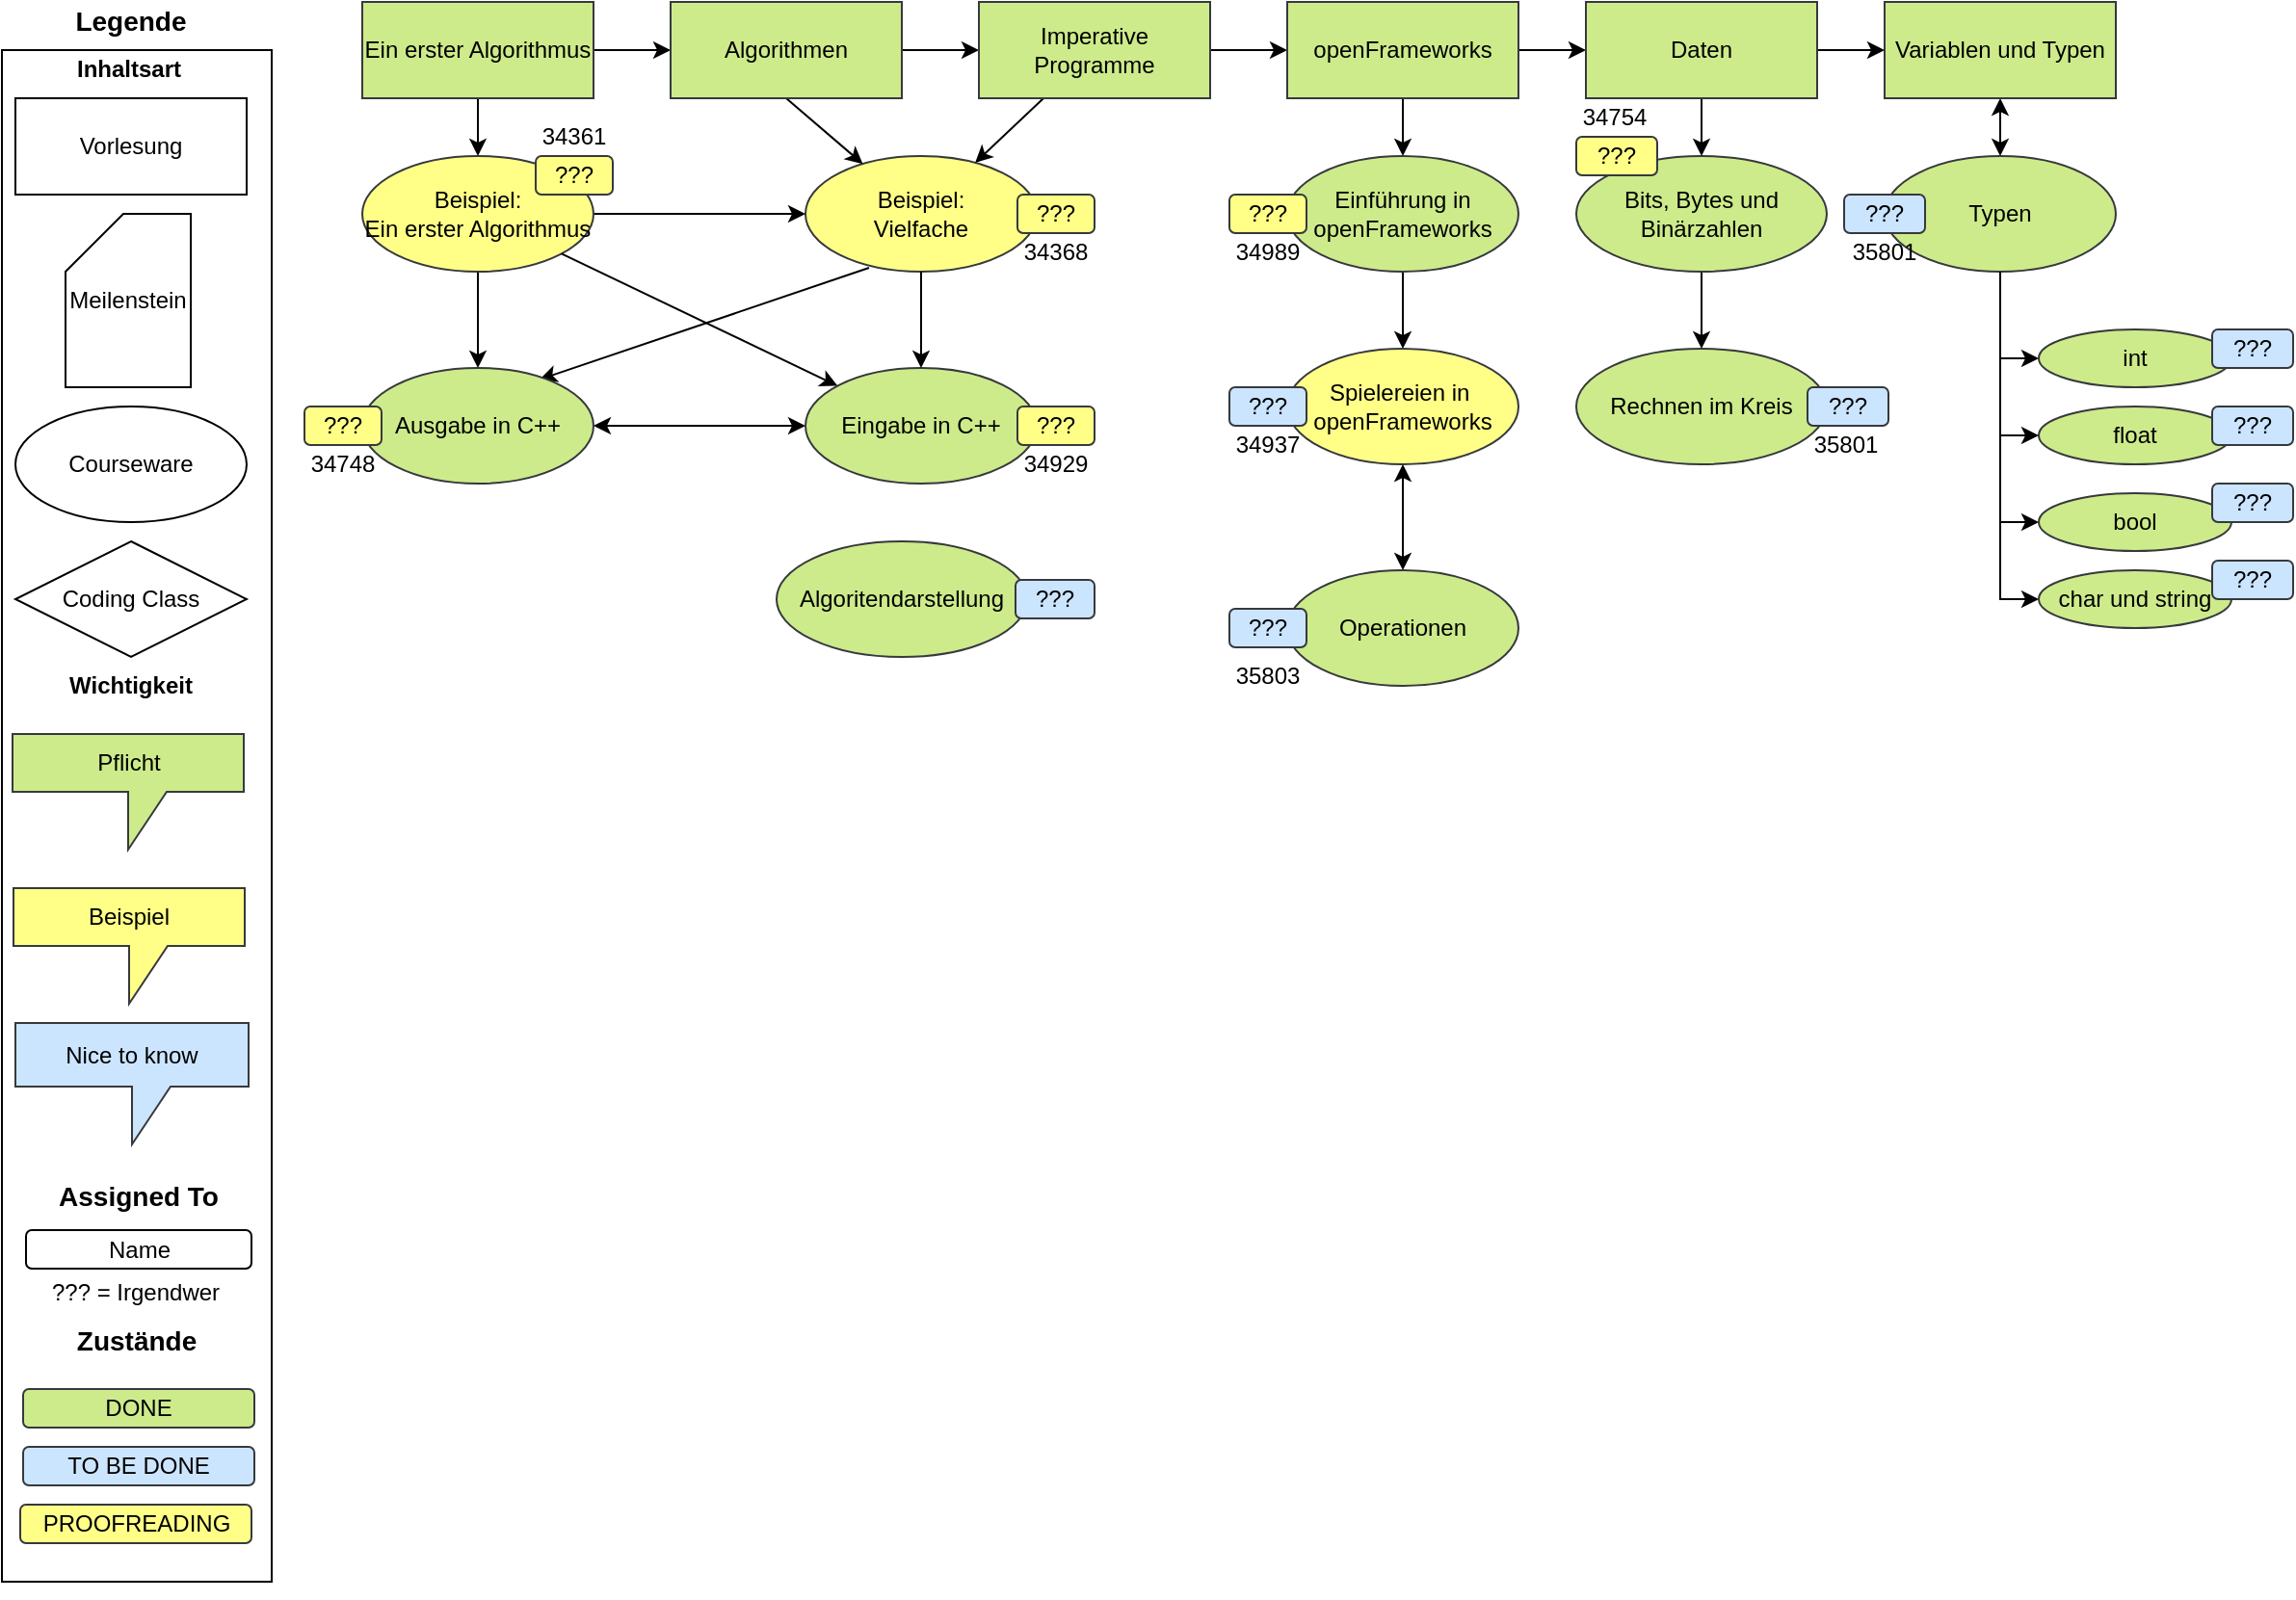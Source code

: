 <mxfile version="12.1.0" type="github" pages="1"><diagram id="Wyt8yrSQ3RSMpkzc1AXA" name="Page-1"><mxGraphModel dx="1707" dy="853" grid="1" gridSize="10" guides="1" tooltips="1" connect="1" arrows="1" fold="1" page="1" pageScale="1" pageWidth="4681" pageHeight="3300" math="0" shadow="0"><root><mxCell id="0"/><mxCell id="1" value="Inhalte" style="locked=1;" parent="0"/><mxCell id="2e9VviOoSvJhzy74QU0r-17" value="" style="rounded=0;whiteSpace=wrap;html=1;fillColor=none;" parent="1" vertex="1"><mxGeometry x="13" y="65" width="140" height="795" as="geometry"/></mxCell><mxCell id="YNsSI02lV_WkkaifhmP2-2" value="Coding Class" style="rhombus;whiteSpace=wrap;html=1;" parent="1" vertex="1"><mxGeometry x="20" y="320" width="120" height="60" as="geometry"/></mxCell><mxCell id="2e9VviOoSvJhzy74QU0r-11" style="edgeStyle=none;rounded=0;comic=0;jumpStyle=none;orthogonalLoop=1;jettySize=auto;html=1;exitX=0.275;exitY=0.967;exitDx=0;exitDy=0;entryX=0.767;entryY=0.1;entryDx=0;entryDy=0;entryPerimeter=0;strokeColor=#000000;exitPerimeter=0;" parent="1" source="YNsSI02lV_WkkaifhmP2-5" target="2e9VviOoSvJhzy74QU0r-6" edge="1"><mxGeometry relative="1" as="geometry"/></mxCell><mxCell id="YNsSI02lV_WkkaifhmP2-5" value="Beispiel:&lt;br&gt;Vielfache" style="ellipse;whiteSpace=wrap;html=1;fillColor=#ffff88;strokeColor=#36393d;" parent="1" vertex="1"><mxGeometry x="430" y="120" width="120" height="60" as="geometry"/></mxCell><mxCell id="YNsSI02lV_WkkaifhmP2-6" value="Meilenstein" style="shape=card;whiteSpace=wrap;html=1;" parent="1" vertex="1"><mxGeometry x="46" y="150" width="65" height="90" as="geometry"/></mxCell><mxCell id="YNsSI02lV_WkkaifhmP2-10" value="Name" style="rounded=1;whiteSpace=wrap;html=1;" parent="1" vertex="1"><mxGeometry x="25.5" y="677.5" width="117" height="20" as="geometry"/></mxCell><mxCell id="YNsSI02lV_WkkaifhmP2-11" value="Vorlesung" style="rounded=0;whiteSpace=wrap;html=1;" parent="1" vertex="1"><mxGeometry x="20" y="90" width="120" height="50" as="geometry"/></mxCell><mxCell id="YNsSI02lV_WkkaifhmP2-14" value="DONE" style="rounded=1;whiteSpace=wrap;html=1;fillColor=#cdeb8b;strokeColor=#36393d;" parent="1" vertex="1"><mxGeometry x="24" y="760" width="120" height="20" as="geometry"/></mxCell><mxCell id="YNsSI02lV_WkkaifhmP2-15" value="TO BE DONE" style="rounded=1;whiteSpace=wrap;html=1;fillColor=#cce5ff;strokeColor=#36393d;" parent="1" vertex="1"><mxGeometry x="24" y="790" width="120" height="20" as="geometry"/></mxCell><mxCell id="YNsSI02lV_WkkaifhmP2-16" value="PROOFREADING" style="rounded=1;whiteSpace=wrap;html=1;fillColor=#ffff88;strokeColor=#36393d;" parent="1" vertex="1"><mxGeometry x="22.5" y="820" width="120" height="20" as="geometry"/></mxCell><mxCell id="YNsSI02lV_WkkaifhmP2-20" style="edgeStyle=orthogonalEdgeStyle;rounded=0;orthogonalLoop=1;jettySize=auto;html=1;exitX=0.5;exitY=1;exitDx=0;exitDy=0;entryX=0.5;entryY=0;entryDx=0;entryDy=0;jumpStyle=arc;comic=0;" parent="1" source="YNsSI02lV_WkkaifhmP2-17" target="YNsSI02lV_WkkaifhmP2-18" edge="1"><mxGeometry relative="1" as="geometry"/></mxCell><mxCell id="YNsSI02lV_WkkaifhmP2-23" style="edgeStyle=orthogonalEdgeStyle;rounded=0;orthogonalLoop=1;jettySize=auto;html=1;exitX=1;exitY=0.5;exitDx=0;exitDy=0;entryX=0;entryY=0.5;entryDx=0;entryDy=0;" parent="1" source="YNsSI02lV_WkkaifhmP2-17" target="YNsSI02lV_WkkaifhmP2-21" edge="1"><mxGeometry relative="1" as="geometry"/></mxCell><mxCell id="YNsSI02lV_WkkaifhmP2-17" value="Ein erster Algorithmus" style="rounded=0;whiteSpace=wrap;html=1;fillColor=#cdeb8b;strokeColor=#36393d;" parent="1" vertex="1"><mxGeometry x="200" y="40" width="120" height="50" as="geometry"/></mxCell><mxCell id="2e9VviOoSvJhzy74QU0r-10" style="rounded=0;comic=0;jumpStyle=none;orthogonalLoop=1;jettySize=auto;html=1;exitX=0.5;exitY=1;exitDx=0;exitDy=0;strokeColor=#000000;" parent="1" source="YNsSI02lV_WkkaifhmP2-18" target="2e9VviOoSvJhzy74QU0r-6" edge="1"><mxGeometry relative="1" as="geometry"/></mxCell><mxCell id="2e9VviOoSvJhzy74QU0r-15" style="edgeStyle=none;rounded=0;comic=0;jumpStyle=none;orthogonalLoop=1;jettySize=auto;html=1;exitX=1;exitY=0.5;exitDx=0;exitDy=0;entryX=0;entryY=0.5;entryDx=0;entryDy=0;strokeColor=#000000;fillColor=#f8cecc;" parent="1" source="YNsSI02lV_WkkaifhmP2-18" target="YNsSI02lV_WkkaifhmP2-5" edge="1"><mxGeometry relative="1" as="geometry"/></mxCell><mxCell id="YNsSI02lV_WkkaifhmP2-18" value="Beispiel:&lt;br&gt;Ein erster Algorithmus" style="ellipse;whiteSpace=wrap;html=1;fillColor=#ffff88;strokeColor=#36393d;" parent="1" vertex="1"><mxGeometry x="200" y="120" width="120" height="60" as="geometry"/></mxCell><mxCell id="B_I8aT1JAoUhAAaeeT8g-25" style="edgeStyle=none;rounded=0;orthogonalLoop=1;jettySize=auto;html=1;exitX=0.5;exitY=1;exitDx=0;exitDy=0;" edge="1" parent="1" source="YNsSI02lV_WkkaifhmP2-21" target="YNsSI02lV_WkkaifhmP2-5"><mxGeometry relative="1" as="geometry"/></mxCell><mxCell id="B_I8aT1JAoUhAAaeeT8g-27" value="" style="edgeStyle=none;rounded=0;orthogonalLoop=1;jettySize=auto;html=1;" edge="1" parent="1" source="YNsSI02lV_WkkaifhmP2-21" target="B_I8aT1JAoUhAAaeeT8g-26"><mxGeometry relative="1" as="geometry"/></mxCell><mxCell id="YNsSI02lV_WkkaifhmP2-21" value="Algorithmen" style="rounded=0;whiteSpace=wrap;html=1;fillColor=#cdeb8b;strokeColor=#36393d;" parent="1" vertex="1"><mxGeometry x="360" y="40" width="120" height="50" as="geometry"/></mxCell><mxCell id="B_I8aT1JAoUhAAaeeT8g-62" value="" style="edgeStyle=none;rounded=0;orthogonalLoop=1;jettySize=auto;html=1;startArrow=classic;startFill=1;" edge="1" parent="1" source="2e9VviOoSvJhzy74QU0r-6" target="B_I8aT1JAoUhAAaeeT8g-4"><mxGeometry relative="1" as="geometry"><mxPoint x="400" y="260" as="targetPoint"/></mxGeometry></mxCell><mxCell id="2e9VviOoSvJhzy74QU0r-6" value="Ausgabe in C++" style="ellipse;whiteSpace=wrap;html=1;fillColor=#cdeb8b;strokeColor=#36393d;" parent="1" vertex="1"><mxGeometry x="200" y="230" width="120" height="60" as="geometry"/></mxCell><mxCell id="2e9VviOoSvJhzy74QU0r-12" value="Courseware" style="ellipse;whiteSpace=wrap;html=1;" parent="1" vertex="1"><mxGeometry x="20" y="250" width="120" height="60" as="geometry"/></mxCell><mxCell id="2e9VviOoSvJhzy74QU0r-18" value="&lt;b&gt;&lt;font style=&quot;font-size: 14px&quot;&gt;Legende&lt;/font&gt;&lt;/b&gt;" style="text;html=1;strokeColor=none;fillColor=none;align=center;verticalAlign=middle;whiteSpace=wrap;rounded=0;" parent="1" vertex="1"><mxGeometry x="50" y="40" width="60" height="20" as="geometry"/></mxCell><mxCell id="2e9VviOoSvJhzy74QU0r-19" value="&lt;b&gt;&lt;font style=&quot;font-size: 14px&quot;&gt;Zustände&lt;/font&gt;&lt;/b&gt;" style="text;html=1;strokeColor=none;fillColor=none;align=center;verticalAlign=middle;whiteSpace=wrap;rounded=0;" parent="1" vertex="1"><mxGeometry x="52.5" y="725" width="60" height="20" as="geometry"/></mxCell><mxCell id="2e9VviOoSvJhzy74QU0r-21" value="&lt;b&gt;&lt;font style=&quot;font-size: 14px&quot;&gt;Assigned To&lt;/font&gt;&lt;/b&gt;" style="text;html=1;strokeColor=none;fillColor=none;align=center;verticalAlign=middle;whiteSpace=wrap;rounded=0;" parent="1" vertex="1"><mxGeometry x="24" y="650" width="120" height="20" as="geometry"/></mxCell><mxCell id="2e9VviOoSvJhzy74QU0r-28" value="??? = Irgendwer" style="text;html=1;strokeColor=none;fillColor=none;align=center;verticalAlign=middle;whiteSpace=wrap;rounded=0;" parent="1" vertex="1"><mxGeometry x="24" y="700" width="117" height="20" as="geometry"/></mxCell><mxCell id="Tgc2R-9lb7ekBUgRPGqR-1" value="&lt;b&gt;Wichtigkeit&lt;/b&gt;" style="text;html=1;strokeColor=none;fillColor=none;align=center;verticalAlign=middle;whiteSpace=wrap;rounded=0;" parent="1" vertex="1"><mxGeometry x="50" y="385" width="60" height="20" as="geometry"/></mxCell><mxCell id="oYj94LS83K9F-aLHHSQ7-1" value="Pflicht" style="shape=callout;whiteSpace=wrap;html=1;perimeter=calloutPerimeter;fillColor=#cdeb8b;strokeColor=#36393d;" vertex="1" parent="1"><mxGeometry x="18.5" y="420" width="120" height="60" as="geometry"/></mxCell><mxCell id="oYj94LS83K9F-aLHHSQ7-2" value="Beispiel" style="shape=callout;whiteSpace=wrap;html=1;perimeter=calloutPerimeter;fillColor=#ffff88;strokeColor=#36393d;" vertex="1" parent="1"><mxGeometry x="19" y="500" width="120" height="60" as="geometry"/></mxCell><mxCell id="oYj94LS83K9F-aLHHSQ7-5" value="Nice to know" style="shape=callout;whiteSpace=wrap;html=1;perimeter=calloutPerimeter;fillColor=#cce5ff;strokeColor=#36393d;" vertex="1" parent="1"><mxGeometry x="20" y="570" width="121" height="63" as="geometry"/></mxCell><mxCell id="oYj94LS83K9F-aLHHSQ7-6" value="&lt;b&gt;Inhaltsart&lt;/b&gt;" style="text;html=1;strokeColor=none;fillColor=none;align=center;verticalAlign=middle;whiteSpace=wrap;rounded=0;" vertex="1" parent="1"><mxGeometry x="58.5" y="65" width="40" height="20" as="geometry"/></mxCell><mxCell id="B_I8aT1JAoUhAAaeeT8g-4" value="Eingabe in C++" style="ellipse;whiteSpace=wrap;html=1;fillColor=#cdeb8b;strokeColor=#36393d;" vertex="1" parent="1"><mxGeometry x="430" y="230" width="120" height="60" as="geometry"/></mxCell><mxCell id="B_I8aT1JAoUhAAaeeT8g-13" style="edgeStyle=none;rounded=0;orthogonalLoop=1;jettySize=auto;html=1;" edge="1" parent="1" source="YNsSI02lV_WkkaifhmP2-5" target="B_I8aT1JAoUhAAaeeT8g-4"><mxGeometry relative="1" as="geometry"><mxPoint x="420" y="182" as="sourcePoint"/><mxPoint x="420" y="230" as="targetPoint"/></mxGeometry></mxCell><mxCell id="B_I8aT1JAoUhAAaeeT8g-14" style="rounded=0;orthogonalLoop=1;jettySize=auto;html=1;" edge="1" parent="1" source="YNsSI02lV_WkkaifhmP2-18" target="B_I8aT1JAoUhAAaeeT8g-4"><mxGeometry relative="1" as="geometry"><mxPoint x="260" y="180" as="sourcePoint"/><mxPoint x="377.574" y="238.787" as="targetPoint"/></mxGeometry></mxCell><mxCell id="B_I8aT1JAoUhAAaeeT8g-22" style="edgeStyle=none;rounded=0;orthogonalLoop=1;jettySize=auto;html=1;exitX=0.5;exitY=1;exitDx=0;exitDy=0;" edge="1" parent="1" source="2e9VviOoSvJhzy74QU0r-17" target="2e9VviOoSvJhzy74QU0r-17"><mxGeometry relative="1" as="geometry"/></mxCell><mxCell id="B_I8aT1JAoUhAAaeeT8g-30" style="edgeStyle=none;rounded=0;orthogonalLoop=1;jettySize=auto;html=1;" edge="1" parent="1" source="B_I8aT1JAoUhAAaeeT8g-26" target="YNsSI02lV_WkkaifhmP2-5"><mxGeometry relative="1" as="geometry"/></mxCell><mxCell id="B_I8aT1JAoUhAAaeeT8g-33" value="" style="edgeStyle=none;rounded=0;orthogonalLoop=1;jettySize=auto;html=1;" edge="1" parent="1" source="B_I8aT1JAoUhAAaeeT8g-26" target="B_I8aT1JAoUhAAaeeT8g-32"><mxGeometry relative="1" as="geometry"/></mxCell><mxCell id="B_I8aT1JAoUhAAaeeT8g-26" value="Imperative Programme" style="rounded=0;whiteSpace=wrap;html=1;fillColor=#cdeb8b;strokeColor=#36393d;" vertex="1" parent="1"><mxGeometry x="520" y="40" width="120" height="50" as="geometry"/></mxCell><mxCell id="B_I8aT1JAoUhAAaeeT8g-35" value="" style="edgeStyle=none;rounded=0;orthogonalLoop=1;jettySize=auto;html=1;" edge="1" parent="1" source="B_I8aT1JAoUhAAaeeT8g-32" target="B_I8aT1JAoUhAAaeeT8g-34"><mxGeometry relative="1" as="geometry"/></mxCell><mxCell id="B_I8aT1JAoUhAAaeeT8g-75" value="" style="edgeStyle=none;rounded=0;orthogonalLoop=1;jettySize=auto;html=1;startArrow=none;startFill=0;" edge="1" parent="1" source="B_I8aT1JAoUhAAaeeT8g-32" target="B_I8aT1JAoUhAAaeeT8g-74"><mxGeometry relative="1" as="geometry"/></mxCell><mxCell id="B_I8aT1JAoUhAAaeeT8g-32" value="openFrameworks" style="rounded=0;whiteSpace=wrap;html=1;fillColor=#cdeb8b;strokeColor=#36393d;" vertex="1" parent="1"><mxGeometry x="680" y="40" width="120" height="50" as="geometry"/></mxCell><mxCell id="B_I8aT1JAoUhAAaeeT8g-38" value="" style="edgeStyle=none;rounded=0;orthogonalLoop=1;jettySize=auto;html=1;" edge="1" parent="1" source="B_I8aT1JAoUhAAaeeT8g-34" target="B_I8aT1JAoUhAAaeeT8g-73"><mxGeometry relative="1" as="geometry"><mxPoint x="740" y="220" as="targetPoint"/></mxGeometry></mxCell><mxCell id="B_I8aT1JAoUhAAaeeT8g-34" value="Einführung in openFrameworks" style="ellipse;whiteSpace=wrap;html=1;fillColor=#cdeb8b;strokeColor=#36393d;" vertex="1" parent="1"><mxGeometry x="680" y="120" width="120" height="60" as="geometry"/></mxCell><mxCell id="B_I8aT1JAoUhAAaeeT8g-59" value="" style="edgeStyle=none;rounded=0;orthogonalLoop=1;jettySize=auto;html=1;startArrow=classic;startFill=1;" edge="1" parent="1" source="B_I8aT1JAoUhAAaeeT8g-40"><mxGeometry relative="1" as="geometry"><mxPoint x="740" y="280" as="targetPoint"/></mxGeometry></mxCell><mxCell id="B_I8aT1JAoUhAAaeeT8g-40" value="Operationen" style="ellipse;whiteSpace=wrap;html=1;fillColor=#cdeb8b;strokeColor=#36393d;" vertex="1" parent="1"><mxGeometry x="680" y="335" width="120" height="60" as="geometry"/></mxCell><mxCell id="B_I8aT1JAoUhAAaeeT8g-67" value="" style="edgeStyle=none;rounded=0;orthogonalLoop=1;jettySize=auto;html=1;startArrow=classic;startFill=1;" edge="1" parent="1" source="B_I8aT1JAoUhAAaeeT8g-54" target="B_I8aT1JAoUhAAaeeT8g-66"><mxGeometry relative="1" as="geometry"/></mxCell><mxCell id="B_I8aT1JAoUhAAaeeT8g-54" value="Variablen und Typen" style="rounded=0;whiteSpace=wrap;html=1;fillColor=#cdeb8b;strokeColor=#36393d;" vertex="1" parent="1"><mxGeometry x="990" y="40" width="120" height="50" as="geometry"/></mxCell><mxCell id="B_I8aT1JAoUhAAaeeT8g-97" value="" style="edgeStyle=orthogonalEdgeStyle;rounded=0;orthogonalLoop=1;jettySize=auto;html=1;startArrow=none;startFill=0;entryX=0;entryY=0.5;entryDx=0;entryDy=0;" edge="1" parent="1" source="B_I8aT1JAoUhAAaeeT8g-66" target="B_I8aT1JAoUhAAaeeT8g-91"><mxGeometry relative="1" as="geometry"><Array as="points"><mxPoint x="1050" y="225"/></Array></mxGeometry></mxCell><mxCell id="B_I8aT1JAoUhAAaeeT8g-99" style="edgeStyle=orthogonalEdgeStyle;rounded=0;orthogonalLoop=1;jettySize=auto;html=1;entryX=0;entryY=0.5;entryDx=0;entryDy=0;startArrow=none;startFill=0;" edge="1" parent="1" source="B_I8aT1JAoUhAAaeeT8g-66" target="B_I8aT1JAoUhAAaeeT8g-94"><mxGeometry relative="1" as="geometry"/></mxCell><mxCell id="B_I8aT1JAoUhAAaeeT8g-100" style="edgeStyle=orthogonalEdgeStyle;rounded=0;orthogonalLoop=1;jettySize=auto;html=1;entryX=0;entryY=0.5;entryDx=0;entryDy=0;startArrow=none;startFill=0;" edge="1" parent="1" source="B_I8aT1JAoUhAAaeeT8g-66" target="B_I8aT1JAoUhAAaeeT8g-93"><mxGeometry relative="1" as="geometry"/></mxCell><mxCell id="B_I8aT1JAoUhAAaeeT8g-66" value="Typen" style="ellipse;whiteSpace=wrap;html=1;fillColor=#cdeb8b;strokeColor=#36393d;" vertex="1" parent="1"><mxGeometry x="990" y="120" width="120" height="60" as="geometry"/></mxCell><mxCell id="B_I8aT1JAoUhAAaeeT8g-73" value="Spielereien in&amp;nbsp; openFrameworks" style="ellipse;whiteSpace=wrap;html=1;fillColor=#ffff88;strokeColor=#36393d;" vertex="1" parent="1"><mxGeometry x="680" y="220" width="120" height="60" as="geometry"/></mxCell><mxCell id="B_I8aT1JAoUhAAaeeT8g-76" value="" style="edgeStyle=none;rounded=0;orthogonalLoop=1;jettySize=auto;html=1;startArrow=none;startFill=0;" edge="1" parent="1" source="B_I8aT1JAoUhAAaeeT8g-74" target="B_I8aT1JAoUhAAaeeT8g-54"><mxGeometry relative="1" as="geometry"/></mxCell><mxCell id="B_I8aT1JAoUhAAaeeT8g-83" value="" style="edgeStyle=none;rounded=0;orthogonalLoop=1;jettySize=auto;html=1;startArrow=none;startFill=0;" edge="1" parent="1" source="B_I8aT1JAoUhAAaeeT8g-74" target="B_I8aT1JAoUhAAaeeT8g-82"><mxGeometry relative="1" as="geometry"/></mxCell><mxCell id="B_I8aT1JAoUhAAaeeT8g-74" value="Daten" style="rounded=0;whiteSpace=wrap;html=1;fillColor=#cdeb8b;strokeColor=#36393d;" vertex="1" parent="1"><mxGeometry x="835" y="40" width="120" height="50" as="geometry"/></mxCell><mxCell id="B_I8aT1JAoUhAAaeeT8g-108" value="" style="edgeStyle=orthogonalEdgeStyle;rounded=0;orthogonalLoop=1;jettySize=auto;html=1;startArrow=none;startFill=0;" edge="1" parent="1" source="B_I8aT1JAoUhAAaeeT8g-82" target="B_I8aT1JAoUhAAaeeT8g-107"><mxGeometry relative="1" as="geometry"/></mxCell><mxCell id="B_I8aT1JAoUhAAaeeT8g-82" value="Bits, Bytes und Binärzahlen" style="ellipse;whiteSpace=wrap;html=1;fillColor=#cdeb8b;strokeColor=#36393d;" vertex="1" parent="1"><mxGeometry x="830" y="120" width="130" height="60" as="geometry"/></mxCell><mxCell id="B_I8aT1JAoUhAAaeeT8g-91" value="int" style="ellipse;whiteSpace=wrap;html=1;fillColor=#cdeb8b;strokeColor=#36393d;" vertex="1" parent="1"><mxGeometry x="1070" y="210" width="100" height="30" as="geometry"/></mxCell><mxCell id="B_I8aT1JAoUhAAaeeT8g-92" value="float" style="ellipse;whiteSpace=wrap;html=1;fillColor=#cdeb8b;strokeColor=#36393d;" vertex="1" parent="1"><mxGeometry x="1070" y="250" width="100" height="30" as="geometry"/></mxCell><mxCell id="B_I8aT1JAoUhAAaeeT8g-93" value="char und string" style="ellipse;whiteSpace=wrap;html=1;fillColor=#cdeb8b;strokeColor=#36393d;" vertex="1" parent="1"><mxGeometry x="1070" y="335" width="100" height="30" as="geometry"/></mxCell><mxCell id="B_I8aT1JAoUhAAaeeT8g-94" value="bool" style="ellipse;whiteSpace=wrap;html=1;fillColor=#cdeb8b;strokeColor=#36393d;" vertex="1" parent="1"><mxGeometry x="1070" y="295" width="100" height="30" as="geometry"/></mxCell><mxCell id="B_I8aT1JAoUhAAaeeT8g-98" value="" style="edgeStyle=orthogonalEdgeStyle;rounded=0;orthogonalLoop=1;jettySize=auto;html=1;startArrow=none;startFill=0;" edge="1" parent="1" source="B_I8aT1JAoUhAAaeeT8g-66" target="B_I8aT1JAoUhAAaeeT8g-92"><mxGeometry relative="1" as="geometry"><mxPoint x="1060" y="190" as="sourcePoint"/><mxPoint x="1080" y="235" as="targetPoint"/><Array as="points"><mxPoint x="1050" y="265"/></Array></mxGeometry></mxCell><mxCell id="B_I8aT1JAoUhAAaeeT8g-107" value="Rechnen im Kreis" style="ellipse;whiteSpace=wrap;html=1;fillColor=#cdeb8b;strokeColor=#36393d;" vertex="1" parent="1"><mxGeometry x="830" y="220" width="130" height="60" as="geometry"/></mxCell><mxCell id="B_I8aT1JAoUhAAaeeT8g-109" value="Algoritendarstellung" style="ellipse;whiteSpace=wrap;html=1;fillColor=#cdeb8b;strokeColor=#36393d;" vertex="1" parent="1"><mxGeometry x="415" y="320" width="130" height="60" as="geometry"/></mxCell><mxCell id="FTDDd-owseV0-7RKEGn8-1" value="Assigned" style="" parent="0"/><mxCell id="FTDDd-owseV0-7RKEGn8-4" value="&lt;div&gt;???&lt;/div&gt;" style="rounded=1;whiteSpace=wrap;html=1;fillColor=#ffff88;strokeColor=#36393d;" parent="FTDDd-owseV0-7RKEGn8-1" vertex="1"><mxGeometry x="540" y="140" width="40" height="20" as="geometry"/></mxCell><mxCell id="Srz_F0b2qAnOa-qPsFeJ-2" value="???" style="rounded=1;whiteSpace=wrap;html=1;fillColor=#ffff88;strokeColor=#36393d;" parent="FTDDd-owseV0-7RKEGn8-1" vertex="1"><mxGeometry x="170" y="250" width="40" height="20" as="geometry"/></mxCell><mxCell id="Srz_F0b2qAnOa-qPsFeJ-3" value="???" style="rounded=1;whiteSpace=wrap;html=1;fillColor=#ffff88;strokeColor=#36393d;" parent="FTDDd-owseV0-7RKEGn8-1" vertex="1"><mxGeometry x="290" y="120" width="40" height="20" as="geometry"/></mxCell><mxCell id="B_I8aT1JAoUhAAaeeT8g-8" value="???" style="rounded=1;whiteSpace=wrap;html=1;fillColor=#ffff88;strokeColor=#36393d;" vertex="1" parent="FTDDd-owseV0-7RKEGn8-1"><mxGeometry x="540" y="250" width="40" height="20" as="geometry"/></mxCell><mxCell id="B_I8aT1JAoUhAAaeeT8g-36" value="???" style="rounded=1;whiteSpace=wrap;html=1;fillColor=#ffff88;strokeColor=#36393d;" vertex="1" parent="FTDDd-owseV0-7RKEGn8-1"><mxGeometry x="650" y="140" width="40" height="20" as="geometry"/></mxCell><mxCell id="B_I8aT1JAoUhAAaeeT8g-39" value="???" style="rounded=1;whiteSpace=wrap;html=1;fillColor=#cce5ff;strokeColor=#36393d;" vertex="1" parent="FTDDd-owseV0-7RKEGn8-1"><mxGeometry x="650" y="240" width="40" height="20" as="geometry"/></mxCell><mxCell id="B_I8aT1JAoUhAAaeeT8g-42" value="???" style="rounded=1;whiteSpace=wrap;html=1;fillColor=#cce5ff;strokeColor=#36393d;" vertex="1" parent="FTDDd-owseV0-7RKEGn8-1"><mxGeometry x="650" y="355" width="40" height="20" as="geometry"/></mxCell><mxCell id="B_I8aT1JAoUhAAaeeT8g-77" value="???" style="rounded=1;whiteSpace=wrap;html=1;fillColor=#cce5ff;strokeColor=#36393d;" vertex="1" parent="FTDDd-owseV0-7RKEGn8-1"><mxGeometry x="969" y="140" width="42" height="20" as="geometry"/></mxCell><mxCell id="B_I8aT1JAoUhAAaeeT8g-81" value="???" style="rounded=1;whiteSpace=wrap;html=1;fillColor=#ffff88;strokeColor=#36393d;" vertex="1" parent="FTDDd-owseV0-7RKEGn8-1"><mxGeometry x="830" y="110" width="42" height="20" as="geometry"/></mxCell><mxCell id="B_I8aT1JAoUhAAaeeT8g-101" value="???" style="rounded=1;whiteSpace=wrap;html=1;fillColor=#cce5ff;strokeColor=#36393d;" vertex="1" parent="FTDDd-owseV0-7RKEGn8-1"><mxGeometry x="1160" y="210" width="42" height="20" as="geometry"/></mxCell><mxCell id="B_I8aT1JAoUhAAaeeT8g-103" value="???" style="rounded=1;whiteSpace=wrap;html=1;fillColor=#cce5ff;strokeColor=#36393d;" vertex="1" parent="FTDDd-owseV0-7RKEGn8-1"><mxGeometry x="1160" y="250" width="42" height="20" as="geometry"/></mxCell><mxCell id="B_I8aT1JAoUhAAaeeT8g-104" value="???" style="rounded=1;whiteSpace=wrap;html=1;fillColor=#cce5ff;strokeColor=#36393d;" vertex="1" parent="FTDDd-owseV0-7RKEGn8-1"><mxGeometry x="1160" y="290" width="42" height="20" as="geometry"/></mxCell><mxCell id="B_I8aT1JAoUhAAaeeT8g-105" value="???" style="rounded=1;whiteSpace=wrap;html=1;fillColor=#cce5ff;strokeColor=#36393d;" vertex="1" parent="FTDDd-owseV0-7RKEGn8-1"><mxGeometry x="1160" y="330" width="42" height="20" as="geometry"/></mxCell><mxCell id="B_I8aT1JAoUhAAaeeT8g-111" value="???" style="rounded=1;whiteSpace=wrap;html=1;fillColor=#cce5ff;strokeColor=#36393d;" vertex="1" parent="FTDDd-owseV0-7RKEGn8-1"><mxGeometry x="950" y="240" width="42" height="20" as="geometry"/></mxCell><mxCell id="B_I8aT1JAoUhAAaeeT8g-112" value="???" style="rounded=1;whiteSpace=wrap;html=1;fillColor=#cce5ff;strokeColor=#36393d;" vertex="1" parent="FTDDd-owseV0-7RKEGn8-1"><mxGeometry x="539" y="340" width="41" height="20" as="geometry"/></mxCell><mxCell id="B_I8aT1JAoUhAAaeeT8g-41" value="Courseware IDs" parent="0"/><mxCell id="B_I8aT1JAoUhAAaeeT8g-44" value="34361" style="text;html=1;strokeColor=none;fillColor=none;align=center;verticalAlign=middle;whiteSpace=wrap;rounded=0;" vertex="1" parent="B_I8aT1JAoUhAAaeeT8g-41"><mxGeometry x="290" y="100" width="40" height="20" as="geometry"/></mxCell><mxCell id="B_I8aT1JAoUhAAaeeT8g-46" value="34748" style="text;html=1;strokeColor=none;fillColor=none;align=center;verticalAlign=middle;whiteSpace=wrap;rounded=0;" vertex="1" parent="B_I8aT1JAoUhAAaeeT8g-41"><mxGeometry x="170" y="270" width="40" height="20" as="geometry"/></mxCell><mxCell id="B_I8aT1JAoUhAAaeeT8g-47" value="34368" style="text;html=1;strokeColor=none;fillColor=none;align=center;verticalAlign=middle;whiteSpace=wrap;rounded=0;" vertex="1" parent="B_I8aT1JAoUhAAaeeT8g-41"><mxGeometry x="540" y="160" width="40" height="20" as="geometry"/></mxCell><mxCell id="B_I8aT1JAoUhAAaeeT8g-48" value="34929" style="text;html=1;strokeColor=none;fillColor=none;align=center;verticalAlign=middle;whiteSpace=wrap;rounded=0;" vertex="1" parent="B_I8aT1JAoUhAAaeeT8g-41"><mxGeometry x="540" y="270" width="40" height="20" as="geometry"/></mxCell><mxCell id="B_I8aT1JAoUhAAaeeT8g-49" value="34989" style="text;html=1;strokeColor=none;fillColor=none;align=center;verticalAlign=middle;whiteSpace=wrap;rounded=0;" vertex="1" parent="B_I8aT1JAoUhAAaeeT8g-41"><mxGeometry x="650" y="160" width="40" height="20" as="geometry"/></mxCell><mxCell id="B_I8aT1JAoUhAAaeeT8g-50" value="34937" style="text;html=1;strokeColor=none;fillColor=none;align=center;verticalAlign=middle;whiteSpace=wrap;rounded=0;" vertex="1" parent="B_I8aT1JAoUhAAaeeT8g-41"><mxGeometry x="650" y="260" width="40" height="20" as="geometry"/></mxCell><mxCell id="B_I8aT1JAoUhAAaeeT8g-51" style="edgeStyle=none;rounded=0;orthogonalLoop=1;jettySize=auto;html=1;exitX=0.5;exitY=1;exitDx=0;exitDy=0;" edge="1" parent="B_I8aT1JAoUhAAaeeT8g-41" source="B_I8aT1JAoUhAAaeeT8g-50" target="B_I8aT1JAoUhAAaeeT8g-50"><mxGeometry relative="1" as="geometry"/></mxCell><mxCell id="B_I8aT1JAoUhAAaeeT8g-84" value="34754" style="text;html=1;strokeColor=none;fillColor=none;align=center;verticalAlign=middle;whiteSpace=wrap;rounded=0;" vertex="1" parent="B_I8aT1JAoUhAAaeeT8g-41"><mxGeometry x="830" y="90" width="40" height="20" as="geometry"/></mxCell><mxCell id="B_I8aT1JAoUhAAaeeT8g-87" value="35801" style="text;html=1;strokeColor=none;fillColor=none;align=center;verticalAlign=middle;whiteSpace=wrap;rounded=0;" vertex="1" parent="B_I8aT1JAoUhAAaeeT8g-41"><mxGeometry x="970" y="160" width="40" height="20" as="geometry"/></mxCell><mxCell id="B_I8aT1JAoUhAAaeeT8g-89" value="35803" style="text;html=1;strokeColor=none;fillColor=none;align=center;verticalAlign=middle;whiteSpace=wrap;rounded=0;" vertex="1" parent="B_I8aT1JAoUhAAaeeT8g-41"><mxGeometry x="650" y="380" width="40" height="20" as="geometry"/></mxCell><mxCell id="B_I8aT1JAoUhAAaeeT8g-113" value="35801" style="text;html=1;strokeColor=none;fillColor=none;align=center;verticalAlign=middle;whiteSpace=wrap;rounded=0;" vertex="1" parent="B_I8aT1JAoUhAAaeeT8g-41"><mxGeometry x="950" y="260" width="40" height="20" as="geometry"/></mxCell></root></mxGraphModel></diagram></mxfile>
